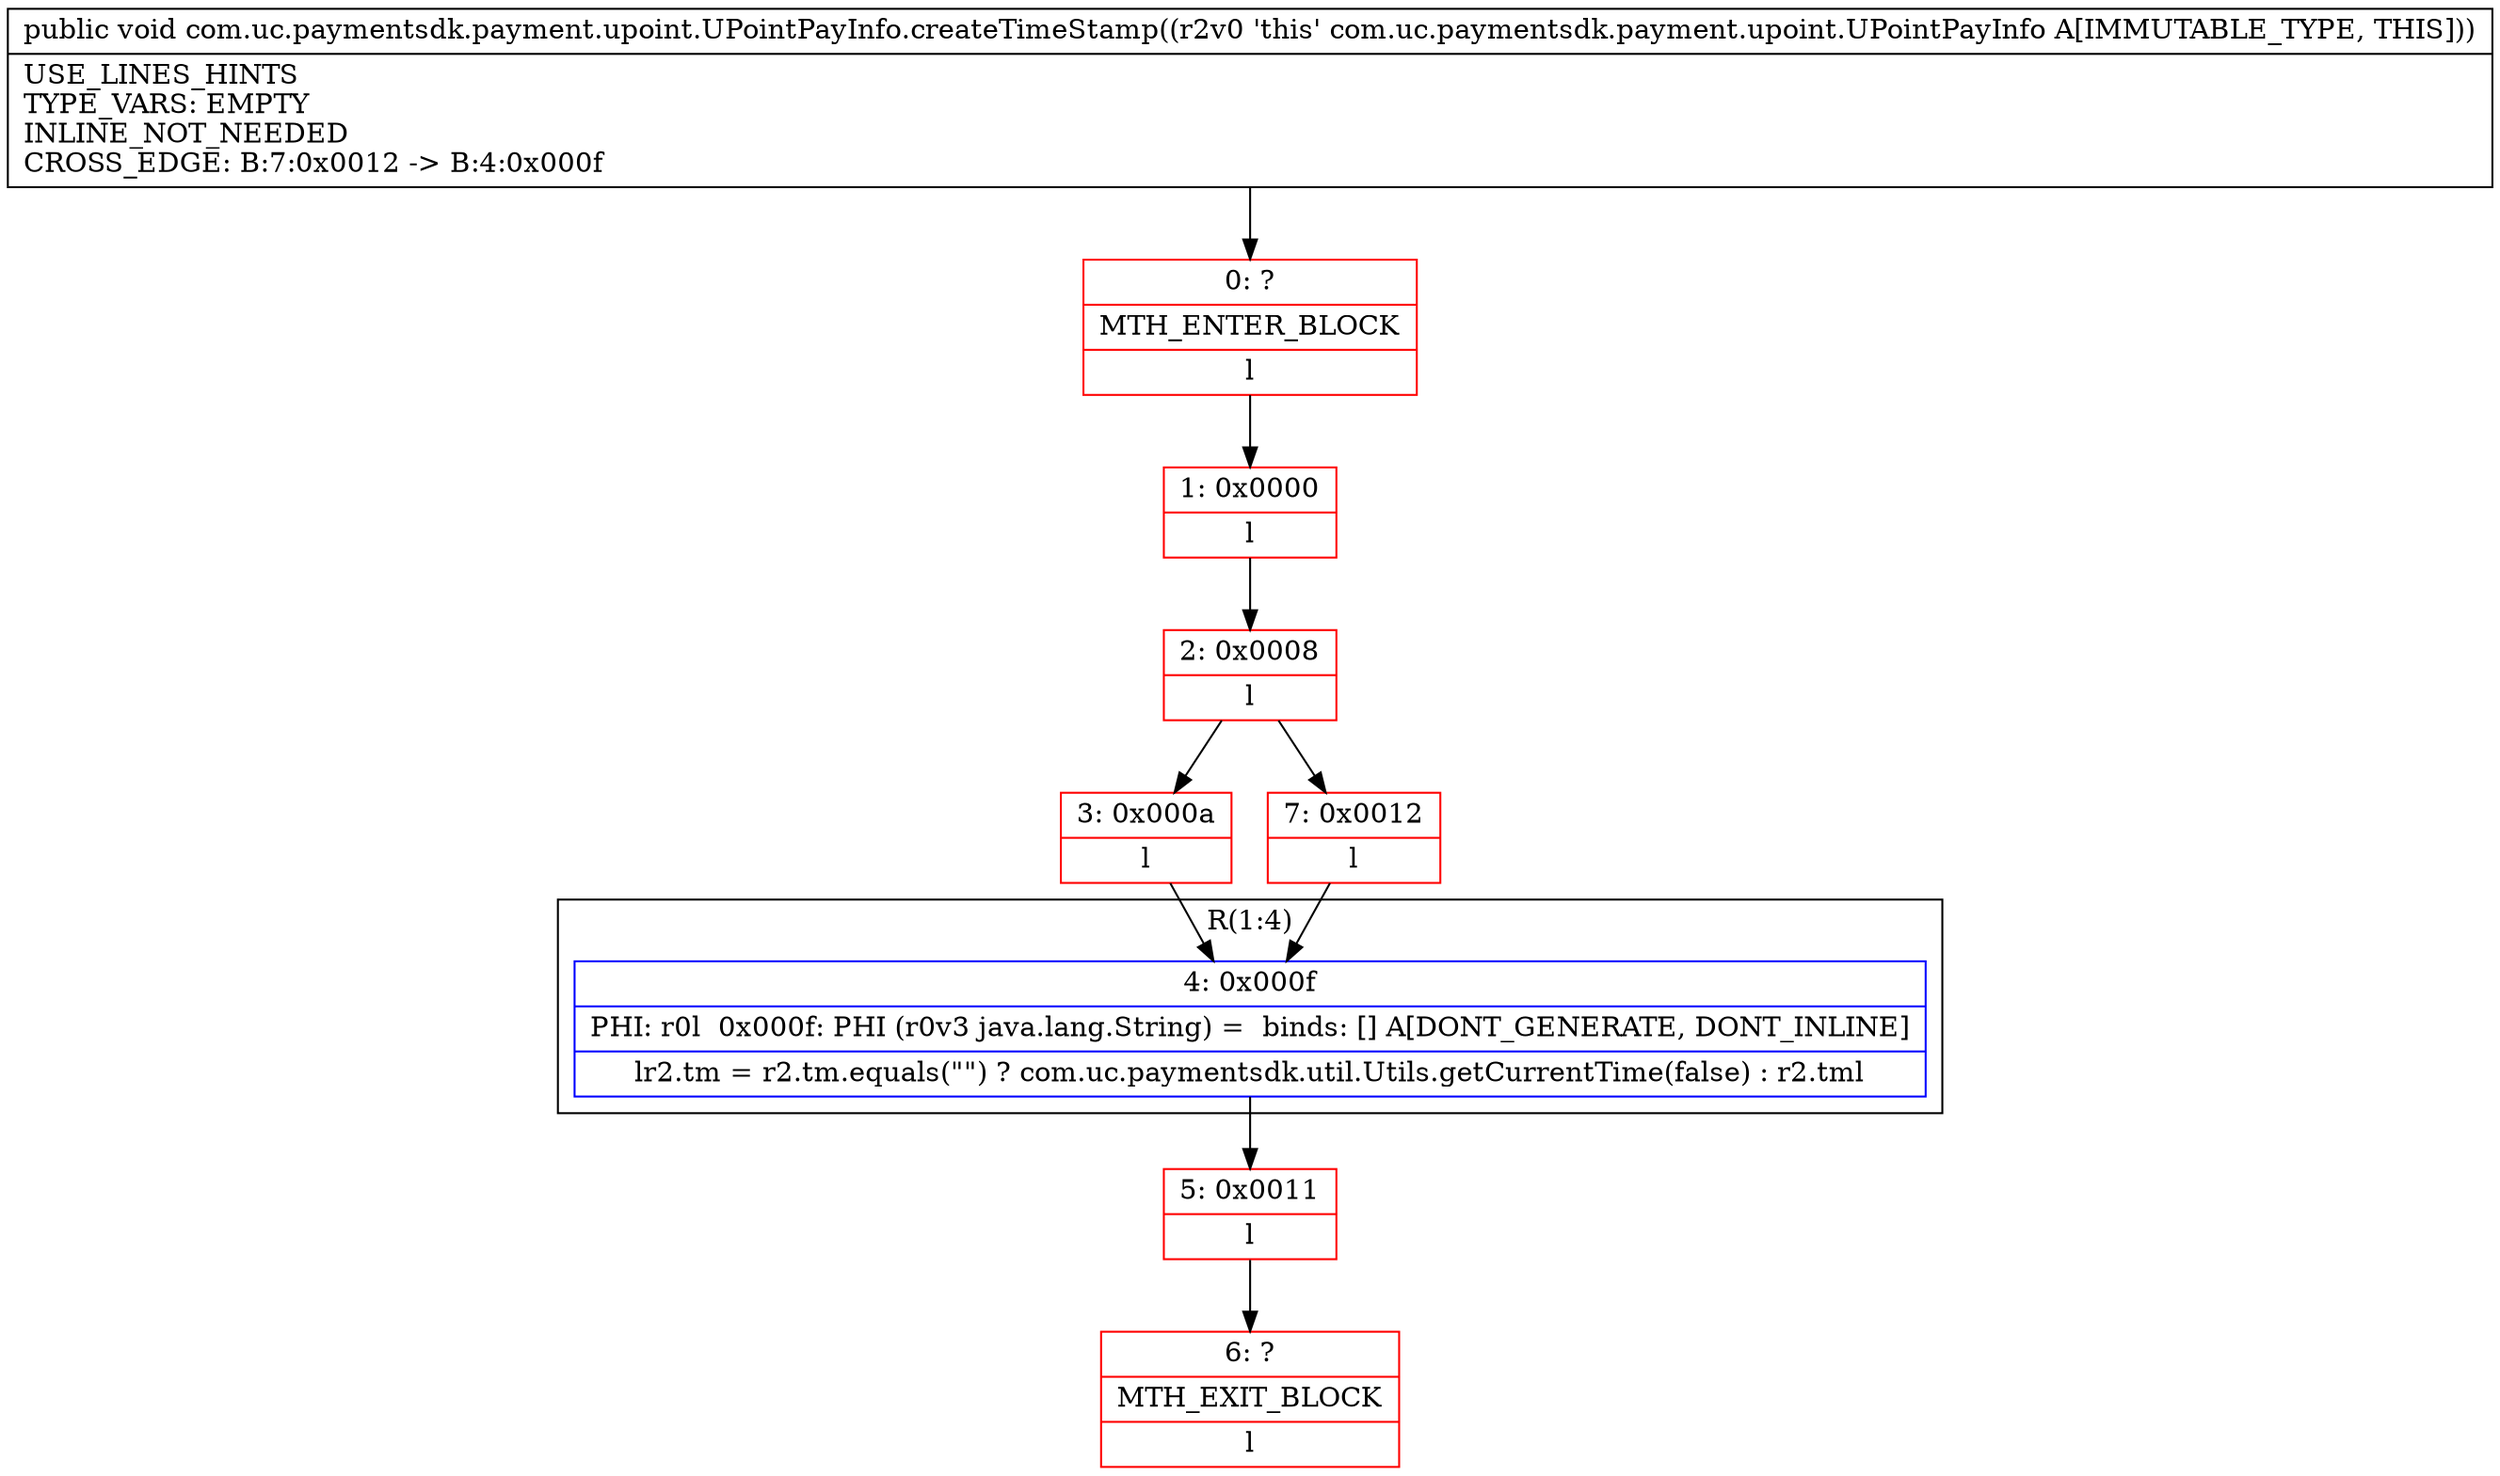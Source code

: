 digraph "CFG forcom.uc.paymentsdk.payment.upoint.UPointPayInfo.createTimeStamp()V" {
subgraph cluster_Region_1947444035 {
label = "R(1:4)";
node [shape=record,color=blue];
Node_4 [shape=record,label="{4\:\ 0x000f|PHI: r0l  0x000f: PHI (r0v3 java.lang.String) =  binds: [] A[DONT_GENERATE, DONT_INLINE]\l|lr2.tm = r2.tm.equals(\"\") ? com.uc.paymentsdk.util.Utils.getCurrentTime(false) : r2.tml}"];
}
Node_0 [shape=record,color=red,label="{0\:\ ?|MTH_ENTER_BLOCK\l|l}"];
Node_1 [shape=record,color=red,label="{1\:\ 0x0000|l}"];
Node_2 [shape=record,color=red,label="{2\:\ 0x0008|l}"];
Node_3 [shape=record,color=red,label="{3\:\ 0x000a|l}"];
Node_5 [shape=record,color=red,label="{5\:\ 0x0011|l}"];
Node_6 [shape=record,color=red,label="{6\:\ ?|MTH_EXIT_BLOCK\l|l}"];
Node_7 [shape=record,color=red,label="{7\:\ 0x0012|l}"];
MethodNode[shape=record,label="{public void com.uc.paymentsdk.payment.upoint.UPointPayInfo.createTimeStamp((r2v0 'this' com.uc.paymentsdk.payment.upoint.UPointPayInfo A[IMMUTABLE_TYPE, THIS]))  | USE_LINES_HINTS\lTYPE_VARS: EMPTY\lINLINE_NOT_NEEDED\lCROSS_EDGE: B:7:0x0012 \-\> B:4:0x000f\l}"];
MethodNode -> Node_0;
Node_4 -> Node_5;
Node_0 -> Node_1;
Node_1 -> Node_2;
Node_2 -> Node_3;
Node_2 -> Node_7;
Node_3 -> Node_4;
Node_5 -> Node_6;
Node_7 -> Node_4;
}

